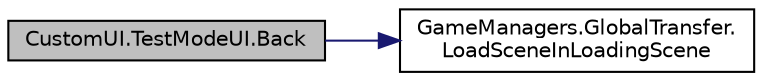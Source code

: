digraph "CustomUI.TestModeUI.Back"
{
 // INTERACTIVE_SVG=YES
 // LATEX_PDF_SIZE
  edge [fontname="Helvetica",fontsize="10",labelfontname="Helvetica",labelfontsize="10"];
  node [fontname="Helvetica",fontsize="10",shape=record];
  rankdir="LR";
  Node1 [label="CustomUI.TestModeUI.Back",height=0.2,width=0.4,color="black", fillcolor="grey75", style="filled", fontcolor="black",tooltip=" "];
  Node1 -> Node2 [color="midnightblue",fontsize="10",style="solid",fontname="Helvetica"];
  Node2 [label="GameManagers.GlobalTransfer.\lLoadSceneInLoadingScene",height=0.2,width=0.4,color="black", fillcolor="white", style="filled",URL="$class_game_managers_1_1_global_transfer.html#a0a67c1504ad9ccb391ff92e6deab988d",tooltip="在Loading场景中加载新场景"];
}
